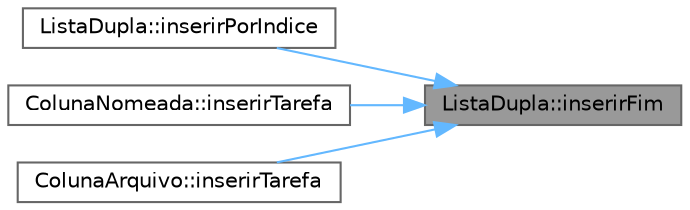 digraph "ListaDupla::inserirFim"
{
 // INTERACTIVE_SVG=YES
 // LATEX_PDF_SIZE
  bgcolor="transparent";
  edge [fontname=Helvetica,fontsize=10,labelfontname=Helvetica,labelfontsize=10];
  node [fontname=Helvetica,fontsize=10,shape=box,height=0.2,width=0.4];
  rankdir="RL";
  Node1 [id="Node000001",label="ListaDupla::inserirFim",height=0.2,width=0.4,color="gray40", fillcolor="grey60", style="filled", fontcolor="black",tooltip="Insere uma tarefa no fim da lista."];
  Node1 -> Node2 [id="edge1_Node000001_Node000002",dir="back",color="steelblue1",style="solid",tooltip=" "];
  Node2 [id="Node000002",label="ListaDupla::inserirPorIndice",height=0.2,width=0.4,color="grey40", fillcolor="white", style="filled",URL="$dd/d91/class_lista_dupla.html#a8c0235db1d94b2dcbd4d22fec5645ac3",tooltip="Insere uma tarefa na lista pelo índice."];
  Node1 -> Node3 [id="edge2_Node000001_Node000003",dir="back",color="steelblue1",style="solid",tooltip=" "];
  Node3 [id="Node000003",label="ColunaNomeada::inserirTarefa",height=0.2,width=0.4,color="grey40", fillcolor="white", style="filled",URL="$de/d1c/class_coluna_nomeada.html#a660583902ae4cacabf28e61edee5ccd4",tooltip="Insere uma tarefa na coluna."];
  Node1 -> Node4 [id="edge3_Node000001_Node000004",dir="back",color="steelblue1",style="solid",tooltip=" "];
  Node4 [id="Node000004",label="ColunaArquivo::inserirTarefa",height=0.2,width=0.4,color="grey40", fillcolor="white", style="filled",URL="$d0/d4e/class_coluna_arquivo.html#aeb82024caaccd6083d0ea0447ec2ba7e",tooltip="Insere uma tarefa na coluna."];
}
